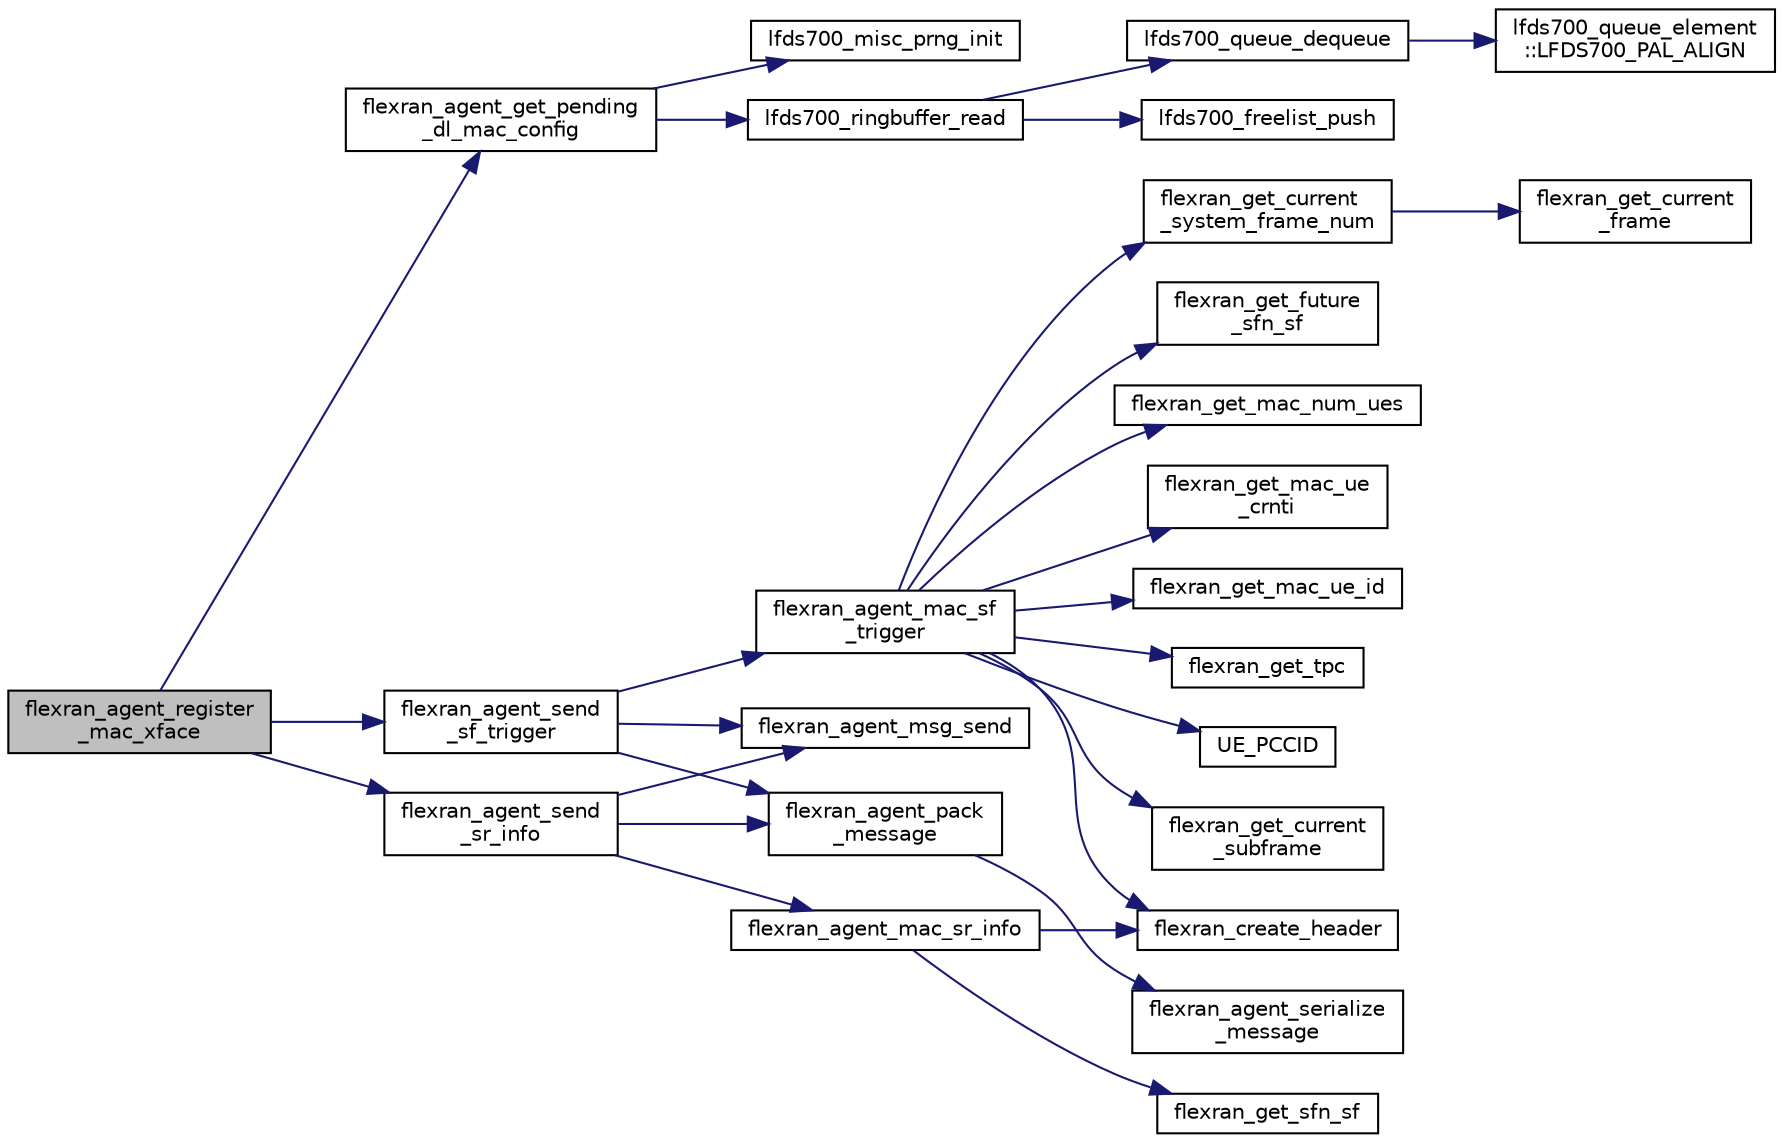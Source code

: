 digraph "flexran_agent_register_mac_xface"
{
 // LATEX_PDF_SIZE
  edge [fontname="Helvetica",fontsize="10",labelfontname="Helvetica",labelfontsize="10"];
  node [fontname="Helvetica",fontsize="10",shape=record];
  rankdir="LR";
  Node1 [label="flexran_agent_register\l_mac_xface",height=0.2,width=0.4,color="black", fillcolor="grey75", style="filled", fontcolor="black",tooltip=" "];
  Node1 -> Node2 [color="midnightblue",fontsize="10",style="solid",fontname="Helvetica"];
  Node2 [label="flexran_agent_get_pending\l_dl_mac_config",height=0.2,width=0.4,color="black", fillcolor="white", style="filled",URL="$flexran__agent__mac_8c.html#a1298e0645a725e0f55a3176e7507ea41",tooltip="Provide to the scheduler a pending dl_mac_config message."];
  Node2 -> Node3 [color="midnightblue",fontsize="10",style="solid",fontname="Helvetica"];
  Node3 [label="lfds700_misc_prng_init",height=0.2,width=0.4,color="black", fillcolor="white", style="filled",URL="$lfds700__misc_8h.html#a7e04616cfdaac388cf2490d78fb4ea70",tooltip=" "];
  Node2 -> Node4 [color="midnightblue",fontsize="10",style="solid",fontname="Helvetica"];
  Node4 [label="lfds700_ringbuffer_read",height=0.2,width=0.4,color="black", fillcolor="white", style="filled",URL="$lfds700__ringbuffer_8h.html#aadcf10a53d6b40fd06a952883f40c8d4",tooltip=" "];
  Node4 -> Node5 [color="midnightblue",fontsize="10",style="solid",fontname="Helvetica"];
  Node5 [label="lfds700_freelist_push",height=0.2,width=0.4,color="black", fillcolor="white", style="filled",URL="$lfds700__freelist_8h.html#a9539c8a047c96fa79ca53e5815233d64",tooltip=" "];
  Node4 -> Node6 [color="midnightblue",fontsize="10",style="solid",fontname="Helvetica"];
  Node6 [label="lfds700_queue_dequeue",height=0.2,width=0.4,color="black", fillcolor="white", style="filled",URL="$lfds700__queue_8h.html#a82df4f760736daa2fd8eed50cb5e5f19",tooltip=" "];
  Node6 -> Node7 [color="midnightblue",fontsize="10",style="solid",fontname="Helvetica"];
  Node7 [label="lfds700_queue_element\l::LFDS700_PAL_ALIGN",height=0.2,width=0.4,color="black", fillcolor="white", style="filled",URL="$structlfds700__queue__element.html#a487d9218b8b7b915384587f0f87bf557",tooltip=" "];
  Node1 -> Node8 [color="midnightblue",fontsize="10",style="solid",fontname="Helvetica"];
  Node8 [label="flexran_agent_send\l_sf_trigger",height=0.2,width=0.4,color="black", fillcolor="white", style="filled",URL="$flexran__agent__mac_8c.html#a593a6e1514ab634d62c99ce1ee0aba39",tooltip=" "];
  Node8 -> Node9 [color="midnightblue",fontsize="10",style="solid",fontname="Helvetica"];
  Node9 [label="flexran_agent_mac_sf\l_trigger",height=0.2,width=0.4,color="black", fillcolor="white", style="filled",URL="$flexran__agent__mac_8c.html#abf33bea02050664e379852d577756a68",tooltip=" "];
  Node9 -> Node10 [color="midnightblue",fontsize="10",style="solid",fontname="Helvetica"];
  Node10 [label="flexran_create_header",height=0.2,width=0.4,color="black", fillcolor="white", style="filled",URL="$flexran__agent__common_8c.html#ab40476ddd945b7e41ec31201bf210e99",tooltip=" "];
  Node9 -> Node11 [color="midnightblue",fontsize="10",style="solid",fontname="Helvetica"];
  Node11 [label="flexran_get_current\l_subframe",height=0.2,width=0.4,color="black", fillcolor="white", style="filled",URL="$flexran__agent__ran__api_8c.html#aacd3e06a6e9aac3404088e011308ba25",tooltip=" "];
  Node9 -> Node12 [color="midnightblue",fontsize="10",style="solid",fontname="Helvetica"];
  Node12 [label="flexran_get_current\l_system_frame_num",height=0.2,width=0.4,color="black", fillcolor="white", style="filled",URL="$flexran__agent__ran__api_8c.html#a2b920c885f1e9c5d837a51483a660dd1",tooltip=" "];
  Node12 -> Node13 [color="midnightblue",fontsize="10",style="solid",fontname="Helvetica"];
  Node13 [label="flexran_get_current\l_frame",height=0.2,width=0.4,color="black", fillcolor="white", style="filled",URL="$flexran__agent__ran__api_8c.html#a2ed851f8a4a9558dff5699b1719e7c3d",tooltip=" "];
  Node9 -> Node14 [color="midnightblue",fontsize="10",style="solid",fontname="Helvetica"];
  Node14 [label="flexran_get_future\l_sfn_sf",height=0.2,width=0.4,color="black", fillcolor="white", style="filled",URL="$flexran__agent__ran__api_8c.html#a8f24c52d2b1904bba8af4d9547ea1117",tooltip=" "];
  Node9 -> Node15 [color="midnightblue",fontsize="10",style="solid",fontname="Helvetica"];
  Node15 [label="flexran_get_mac_num_ues",height=0.2,width=0.4,color="black", fillcolor="white", style="filled",URL="$flexran__agent__ran__api_8c.html#a0c7accb4eaa5cc84a8bfe042cb1dde8b",tooltip=" "];
  Node9 -> Node16 [color="midnightblue",fontsize="10",style="solid",fontname="Helvetica"];
  Node16 [label="flexran_get_mac_ue\l_crnti",height=0.2,width=0.4,color="black", fillcolor="white", style="filled",URL="$flexran__agent__ran__api_8c.html#aeabe4485a5e0fc1b1f5915b8dd227af0",tooltip=" "];
  Node9 -> Node17 [color="midnightblue",fontsize="10",style="solid",fontname="Helvetica"];
  Node17 [label="flexran_get_mac_ue_id",height=0.2,width=0.4,color="black", fillcolor="white", style="filled",URL="$flexran__agent__ran__api_8c.html#a94e5250ce7c6cb5b6b6380c758efcd97",tooltip=" "];
  Node9 -> Node18 [color="midnightblue",fontsize="10",style="solid",fontname="Helvetica"];
  Node18 [label="flexran_get_tpc",height=0.2,width=0.4,color="black", fillcolor="white", style="filled",URL="$flexran__agent__ran__api_8c.html#aed1c8d6dbb2b2f6ccf83c10b90853c7a",tooltip=" "];
  Node9 -> Node19 [color="midnightblue",fontsize="10",style="solid",fontname="Helvetica"];
  Node19 [label="UE_PCCID",height=0.2,width=0.4,color="black", fillcolor="white", style="filled",URL="$group____mac.html#ga63d612e6b94450ff40406b999ab25448",tooltip=" "];
  Node8 -> Node20 [color="midnightblue",fontsize="10",style="solid",fontname="Helvetica"];
  Node20 [label="flexran_agent_msg_send",height=0.2,width=0.4,color="black", fillcolor="white", style="filled",URL="$flexran__agent__net__comm_8c.html#a8ff147d857d901b31bc6147e90eb3b81",tooltip=" "];
  Node8 -> Node21 [color="midnightblue",fontsize="10",style="solid",fontname="Helvetica"];
  Node21 [label="flexran_agent_pack\l_message",height=0.2,width=0.4,color="black", fillcolor="white", style="filled",URL="$flexran__agent__common_8h.html#ab362d2b2c6c6a4c8b2e67b8d3aafb352",tooltip=" "];
  Node21 -> Node22 [color="midnightblue",fontsize="10",style="solid",fontname="Helvetica"];
  Node22 [label="flexran_agent_serialize\l_message",height=0.2,width=0.4,color="black", fillcolor="white", style="filled",URL="$flexran__agent__common_8c.html#afdcca034911b8c68f1ba4d1da09ad8f8",tooltip=" "];
  Node1 -> Node23 [color="midnightblue",fontsize="10",style="solid",fontname="Helvetica"];
  Node23 [label="flexran_agent_send\l_sr_info",height=0.2,width=0.4,color="black", fillcolor="white", style="filled",URL="$flexran__agent__mac_8c.html#a4f6f6f9a4ea60d4c338e1fc8bebc39e5",tooltip=" "];
  Node23 -> Node24 [color="midnightblue",fontsize="10",style="solid",fontname="Helvetica"];
  Node24 [label="flexran_agent_mac_sr_info",height=0.2,width=0.4,color="black", fillcolor="white", style="filled",URL="$flexran__agent__mac_8c.html#a337ea34cb91ead95e7943a7afb875cc0",tooltip=" "];
  Node24 -> Node10 [color="midnightblue",fontsize="10",style="solid",fontname="Helvetica"];
  Node24 -> Node25 [color="midnightblue",fontsize="10",style="solid",fontname="Helvetica"];
  Node25 [label="flexran_get_sfn_sf",height=0.2,width=0.4,color="black", fillcolor="white", style="filled",URL="$flexran__agent__ran__api_8c.html#a79c45e37cfdce318f6dab65309873cf2",tooltip=" "];
  Node23 -> Node20 [color="midnightblue",fontsize="10",style="solid",fontname="Helvetica"];
  Node23 -> Node21 [color="midnightblue",fontsize="10",style="solid",fontname="Helvetica"];
}
